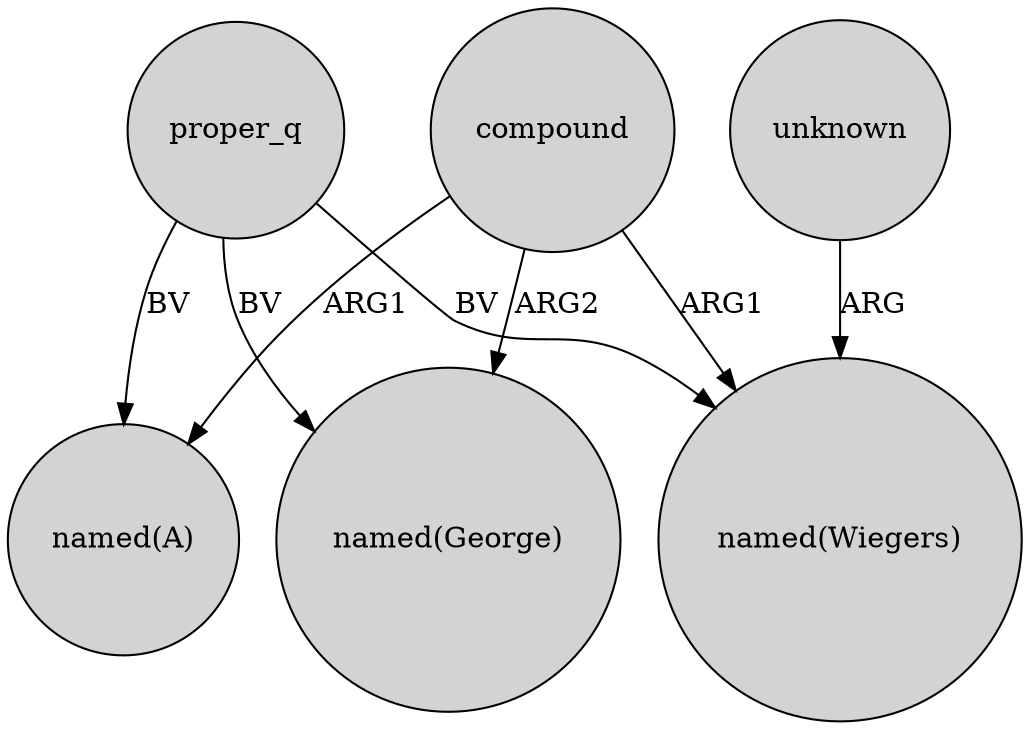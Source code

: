 digraph {
	node [shape=circle style=filled]
	compound -> "named(George)" [label=ARG2]
	compound -> "named(A)" [label=ARG1]
	unknown -> "named(Wiegers)" [label=ARG]
	proper_q -> "named(Wiegers)" [label=BV]
	proper_q -> "named(George)" [label=BV]
	compound -> "named(Wiegers)" [label=ARG1]
	proper_q -> "named(A)" [label=BV]
}
